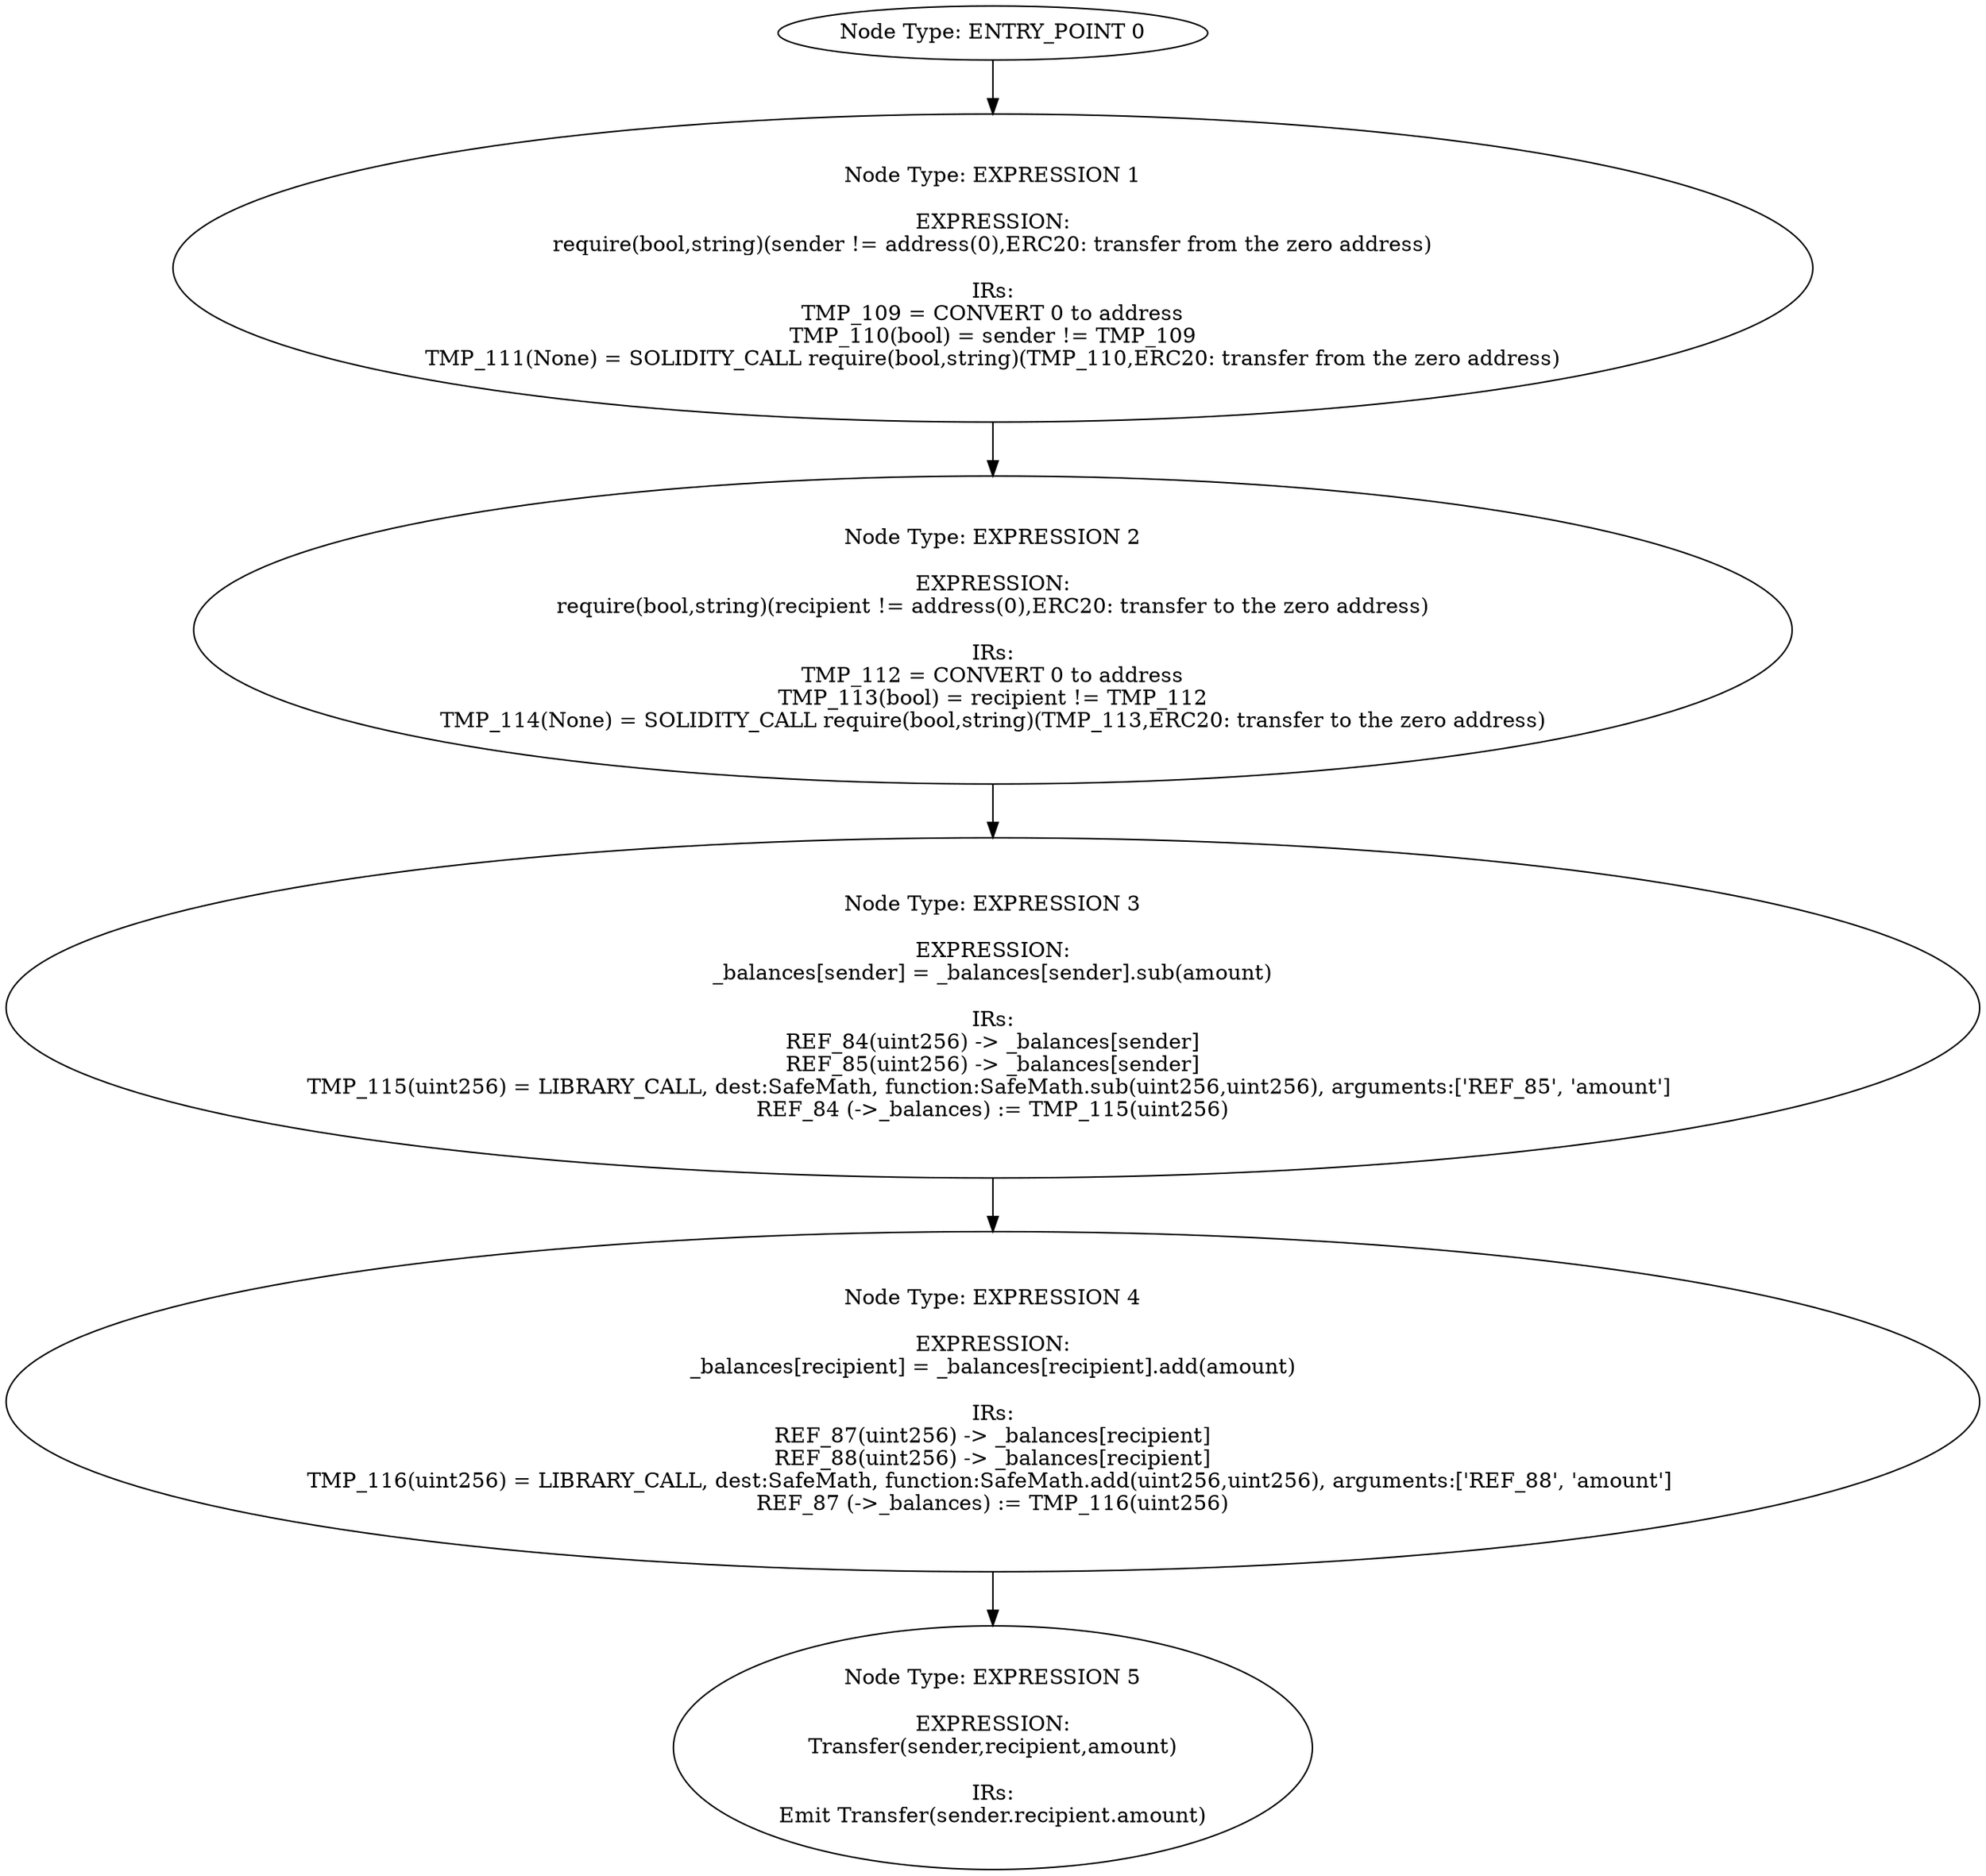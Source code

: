 digraph{
0[label="Node Type: ENTRY_POINT 0
"];
0->1;
1[label="Node Type: EXPRESSION 1

EXPRESSION:
require(bool,string)(sender != address(0),ERC20: transfer from the zero address)

IRs:
TMP_109 = CONVERT 0 to address
TMP_110(bool) = sender != TMP_109
TMP_111(None) = SOLIDITY_CALL require(bool,string)(TMP_110,ERC20: transfer from the zero address)"];
1->2;
2[label="Node Type: EXPRESSION 2

EXPRESSION:
require(bool,string)(recipient != address(0),ERC20: transfer to the zero address)

IRs:
TMP_112 = CONVERT 0 to address
TMP_113(bool) = recipient != TMP_112
TMP_114(None) = SOLIDITY_CALL require(bool,string)(TMP_113,ERC20: transfer to the zero address)"];
2->3;
3[label="Node Type: EXPRESSION 3

EXPRESSION:
_balances[sender] = _balances[sender].sub(amount)

IRs:
REF_84(uint256) -> _balances[sender]
REF_85(uint256) -> _balances[sender]
TMP_115(uint256) = LIBRARY_CALL, dest:SafeMath, function:SafeMath.sub(uint256,uint256), arguments:['REF_85', 'amount'] 
REF_84 (->_balances) := TMP_115(uint256)"];
3->4;
4[label="Node Type: EXPRESSION 4

EXPRESSION:
_balances[recipient] = _balances[recipient].add(amount)

IRs:
REF_87(uint256) -> _balances[recipient]
REF_88(uint256) -> _balances[recipient]
TMP_116(uint256) = LIBRARY_CALL, dest:SafeMath, function:SafeMath.add(uint256,uint256), arguments:['REF_88', 'amount'] 
REF_87 (->_balances) := TMP_116(uint256)"];
4->5;
5[label="Node Type: EXPRESSION 5

EXPRESSION:
Transfer(sender,recipient,amount)

IRs:
Emit Transfer(sender.recipient.amount)"];
}
